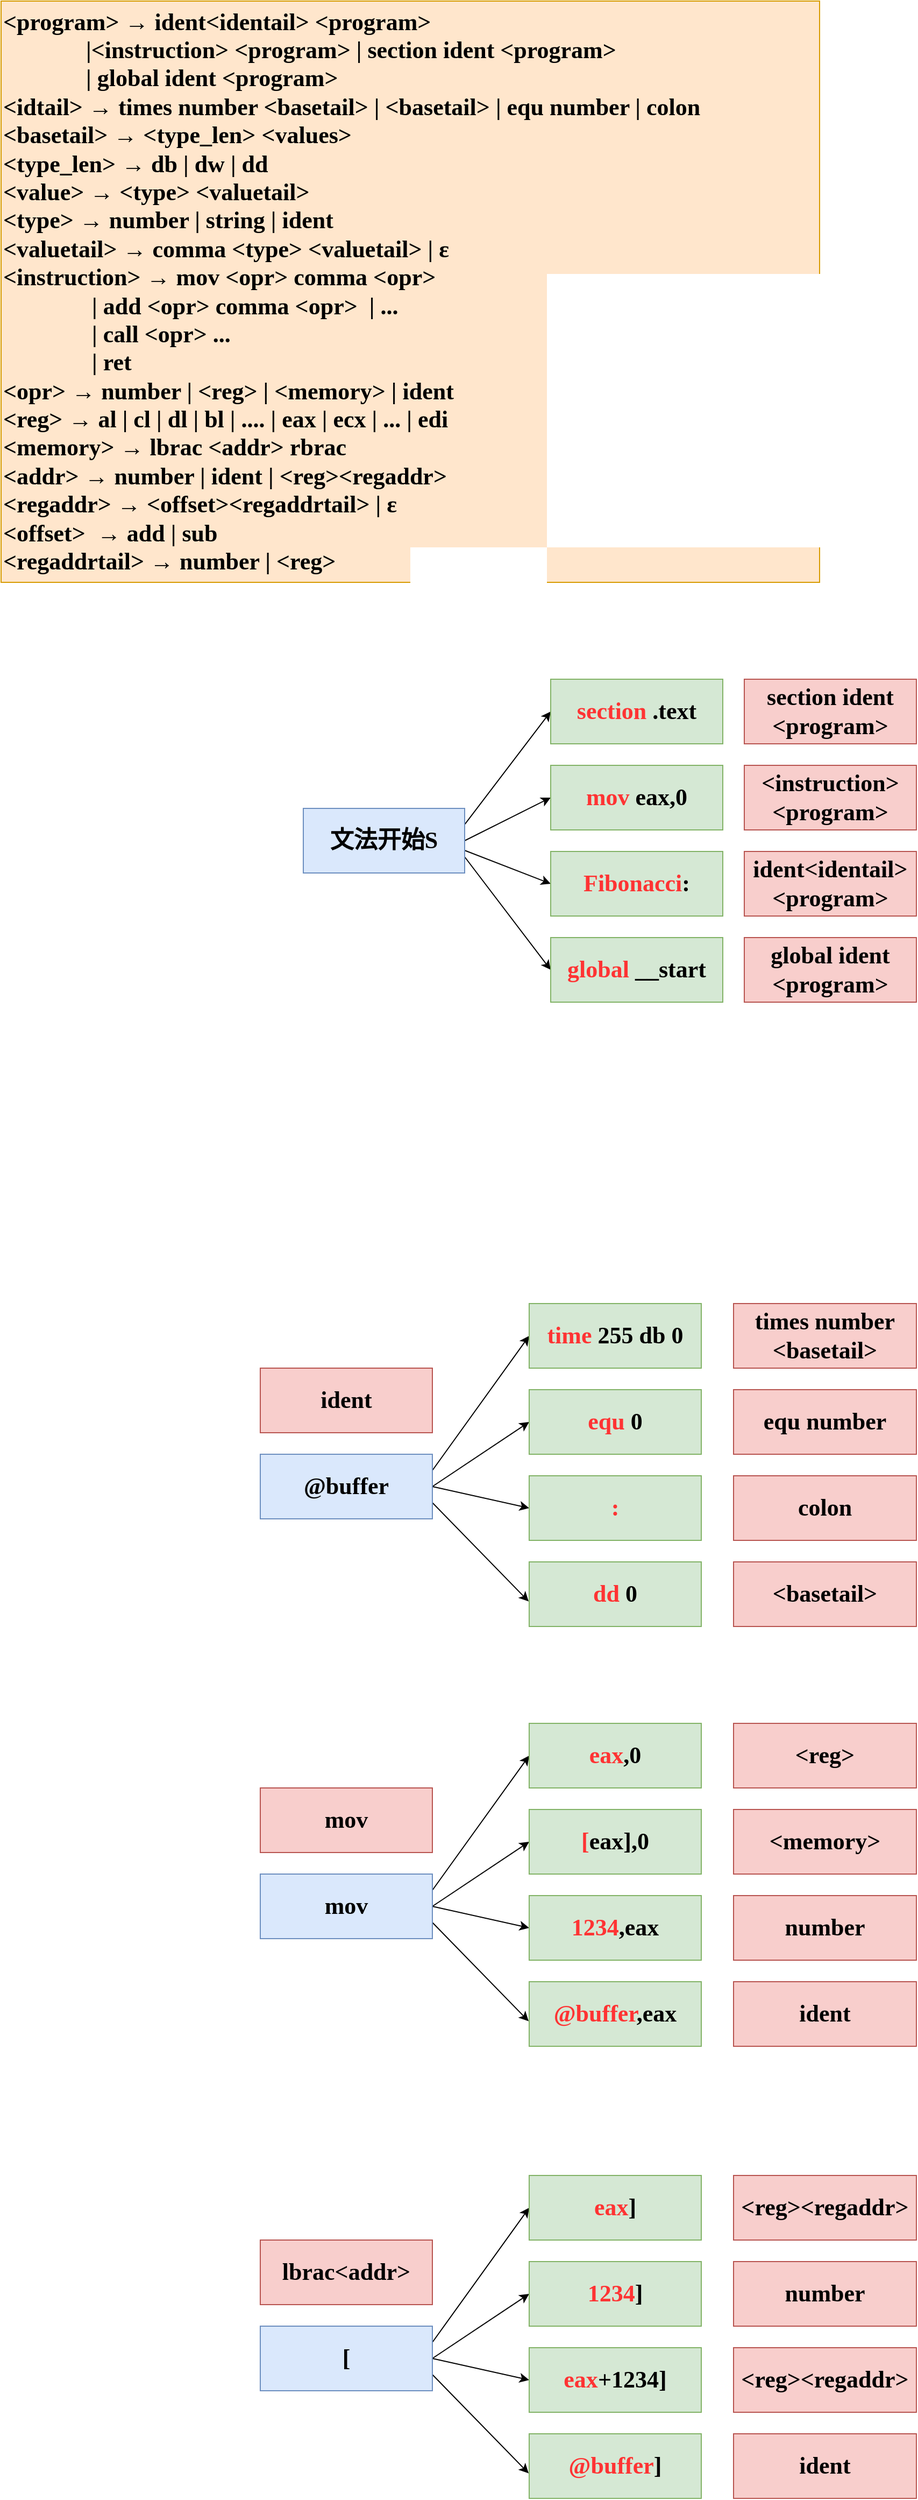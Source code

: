 <mxfile version="14.5.1" type="device"><diagram id="TL9aQc3OKcsxOJfPjj1b" name="第 1 页"><mxGraphModel dx="981" dy="561" grid="1" gridSize="10" guides="1" tooltips="1" connect="1" arrows="1" fold="1" page="1" pageScale="1" pageWidth="827" pageHeight="1169" math="0" shadow="0"><root><mxCell id="0"/><mxCell id="1" parent="0"/><mxCell id="Ci-RWWY1weJKd-kzwg2--1" value="&lt;b&gt;&lt;font face=&quot;Comic Sans MS&quot; style=&quot;font-size: 22px&quot;&gt;&amp;lt;program&amp;gt; → ident&amp;lt;identail&amp;gt; &amp;lt;program&amp;gt;&lt;br&gt;&amp;nbsp; &amp;nbsp; &amp;nbsp; &amp;nbsp; &amp;nbsp; &amp;nbsp; &amp;nbsp; |&amp;lt;instruction&amp;gt; &amp;lt;program&amp;gt; | section ident &amp;lt;program&amp;gt;&lt;br&gt;&amp;nbsp; &amp;nbsp; &amp;nbsp; &amp;nbsp; &amp;nbsp; &amp;nbsp; &amp;nbsp; | global ident &amp;lt;program&amp;gt;&lt;br&gt;&amp;lt;idtail&amp;gt; → times number &amp;lt;basetail&amp;gt; | &amp;lt;basetail&amp;gt; | equ number | colon&lt;br&gt;&amp;lt;basetail&amp;gt; → &amp;lt;type_len&amp;gt; &amp;lt;values&amp;gt;&lt;br&gt;&amp;lt;type_len&amp;gt; → db | dw | dd&lt;br&gt;&amp;lt;value&amp;gt; → &amp;lt;type&amp;gt; &amp;lt;valuetail&amp;gt;&lt;br&gt;&amp;lt;type&amp;gt; → number | string | ident&lt;br&gt;&amp;lt;valuetail&amp;gt; → comma &amp;lt;type&amp;gt; &amp;lt;valuetail&amp;gt; | ε&lt;br&gt;&amp;lt;instruction&amp;gt; → mov &amp;lt;opr&amp;gt; comma &amp;lt;opr&amp;gt;&lt;br&gt;&amp;nbsp; &amp;nbsp; &amp;nbsp; &amp;nbsp; &amp;nbsp; &amp;nbsp; &amp;nbsp; &amp;nbsp;| add &amp;lt;opr&amp;gt; comma &amp;lt;opr&amp;gt;&amp;nbsp;&amp;nbsp;| ...&lt;br&gt;&amp;nbsp; &amp;nbsp; &amp;nbsp; &amp;nbsp; &amp;nbsp; &amp;nbsp; &amp;nbsp; &amp;nbsp;| call &amp;lt;opr&amp;gt; ...&lt;br&gt;&amp;nbsp; &amp;nbsp; &amp;nbsp; &amp;nbsp; &amp;nbsp; &amp;nbsp; &amp;nbsp; &amp;nbsp;| ret&lt;br&gt;&amp;lt;opr&amp;gt; → number | &amp;lt;reg&amp;gt; | &amp;lt;memory&amp;gt; | ident&lt;br&gt;&amp;lt;reg&amp;gt; → al | cl | dl | bl | .... | eax | ecx | ... | edi&lt;br&gt;&amp;lt;memory&amp;gt; → lbrac &amp;lt;addr&amp;gt; rbrac&lt;br&gt;&amp;lt;addr&amp;gt; → number | ident | &amp;lt;reg&amp;gt;&amp;lt;regaddr&amp;gt;&lt;br&gt;&amp;lt;regaddr&amp;gt; → &amp;lt;offset&amp;gt;&amp;lt;regaddrtail&amp;gt; | ε&lt;br&gt;&lt;/font&gt;&lt;/b&gt;&lt;b&gt;&lt;font face=&quot;Comic Sans MS&quot; style=&quot;font-size: 22px&quot;&gt;&amp;lt;offset&amp;gt;&amp;nbsp; → add | sub&lt;/font&gt;&lt;/b&gt;&lt;b&gt;&lt;font face=&quot;Comic Sans MS&quot; style=&quot;font-size: 22px&quot;&gt;&lt;br&gt;&amp;lt;regaddrtail&amp;gt; → number | &amp;lt;reg&amp;gt;&lt;br&gt;&lt;/font&gt;&lt;/b&gt;" style="rounded=0;whiteSpace=wrap;html=1;fillColor=#ffe6cc;strokeColor=#d79b00;align=left;" parent="1" vertex="1"><mxGeometry x="69" y="50" width="761" height="540" as="geometry"/></mxCell><mxCell id="Ixn_7PEPUjuRBQxuDj9j-12" style="rounded=0;orthogonalLoop=1;jettySize=auto;html=1;exitX=1;exitY=0.25;exitDx=0;exitDy=0;entryX=0;entryY=0.5;entryDx=0;entryDy=0;" edge="1" parent="1" source="Ixn_7PEPUjuRBQxuDj9j-2" target="Ixn_7PEPUjuRBQxuDj9j-3"><mxGeometry relative="1" as="geometry"/></mxCell><mxCell id="Ixn_7PEPUjuRBQxuDj9j-13" style="edgeStyle=none;rounded=0;orthogonalLoop=1;jettySize=auto;html=1;exitX=1;exitY=0.5;exitDx=0;exitDy=0;entryX=0;entryY=0.5;entryDx=0;entryDy=0;" edge="1" parent="1" source="Ixn_7PEPUjuRBQxuDj9j-2" target="Ixn_7PEPUjuRBQxuDj9j-5"><mxGeometry relative="1" as="geometry"/></mxCell><mxCell id="Ixn_7PEPUjuRBQxuDj9j-14" style="edgeStyle=none;rounded=0;orthogonalLoop=1;jettySize=auto;html=1;entryX=0;entryY=0.5;entryDx=0;entryDy=0;exitX=1;exitY=0.65;exitDx=0;exitDy=0;exitPerimeter=0;" edge="1" parent="1" source="Ixn_7PEPUjuRBQxuDj9j-2" target="Ixn_7PEPUjuRBQxuDj9j-6"><mxGeometry relative="1" as="geometry"/></mxCell><mxCell id="Ixn_7PEPUjuRBQxuDj9j-15" style="edgeStyle=none;rounded=0;orthogonalLoop=1;jettySize=auto;html=1;exitX=1;exitY=0.75;exitDx=0;exitDy=0;entryX=0;entryY=0.5;entryDx=0;entryDy=0;" edge="1" parent="1" source="Ixn_7PEPUjuRBQxuDj9j-2" target="Ixn_7PEPUjuRBQxuDj9j-7"><mxGeometry relative="1" as="geometry"/></mxCell><mxCell id="Ixn_7PEPUjuRBQxuDj9j-2" value="&lt;b&gt;&lt;font face=&quot;Comic Sans MS&quot; style=&quot;font-size: 22px&quot;&gt;文法开始S&lt;/font&gt;&lt;/b&gt;" style="rounded=0;whiteSpace=wrap;html=1;fillColor=#dae8fc;strokeColor=#6c8ebf;" vertex="1" parent="1"><mxGeometry x="350" y="800" width="150" height="60" as="geometry"/></mxCell><mxCell id="Ixn_7PEPUjuRBQxuDj9j-3" value="&lt;b&gt;&lt;font face=&quot;Comic Sans MS&quot; style=&quot;font-size: 22px&quot;&gt;&lt;font color=&quot;#ff3333&quot;&gt;section&lt;/font&gt; .text&lt;/font&gt;&lt;/b&gt;" style="rounded=0;whiteSpace=wrap;html=1;fillColor=#d5e8d4;strokeColor=#82b366;" vertex="1" parent="1"><mxGeometry x="580" y="680" width="160" height="60" as="geometry"/></mxCell><mxCell id="Ixn_7PEPUjuRBQxuDj9j-5" value="&lt;b&gt;&lt;font face=&quot;Comic Sans MS&quot; style=&quot;font-size: 22px&quot;&gt;&lt;font color=&quot;#ff3333&quot;&gt;mov&lt;/font&gt; eax,0&lt;/font&gt;&lt;/b&gt;" style="rounded=0;whiteSpace=wrap;html=1;fillColor=#d5e8d4;strokeColor=#82b366;" vertex="1" parent="1"><mxGeometry x="580" y="760" width="160" height="60" as="geometry"/></mxCell><mxCell id="Ixn_7PEPUjuRBQxuDj9j-6" value="&lt;b&gt;&lt;font face=&quot;Comic Sans MS&quot; style=&quot;font-size: 22px&quot;&gt;&lt;font color=&quot;#ff3333&quot;&gt;Fibonacci&lt;/font&gt;:&lt;/font&gt;&lt;/b&gt;" style="rounded=0;whiteSpace=wrap;html=1;fillColor=#d5e8d4;strokeColor=#82b366;" vertex="1" parent="1"><mxGeometry x="580" y="840" width="160" height="60" as="geometry"/></mxCell><mxCell id="Ixn_7PEPUjuRBQxuDj9j-7" value="&lt;b&gt;&lt;font face=&quot;Comic Sans MS&quot; style=&quot;font-size: 22px&quot;&gt;&lt;font color=&quot;#ff3333&quot;&gt;global&lt;/font&gt; __start&lt;/font&gt;&lt;/b&gt;" style="rounded=0;whiteSpace=wrap;html=1;fillColor=#d5e8d4;strokeColor=#82b366;" vertex="1" parent="1"><mxGeometry x="580" y="920" width="160" height="60" as="geometry"/></mxCell><mxCell id="Ixn_7PEPUjuRBQxuDj9j-8" value="&lt;b&gt;&lt;font face=&quot;Comic Sans MS&quot; style=&quot;font-size: 22px&quot;&gt;section ident &amp;lt;program&amp;gt;&lt;/font&gt;&lt;/b&gt;" style="rounded=0;whiteSpace=wrap;html=1;fillColor=#f8cecc;strokeColor=#b85450;" vertex="1" parent="1"><mxGeometry x="760" y="680" width="160" height="60" as="geometry"/></mxCell><mxCell id="Ixn_7PEPUjuRBQxuDj9j-9" value="&lt;b&gt;&lt;font face=&quot;Comic Sans MS&quot; style=&quot;font-size: 22px&quot;&gt;ident&amp;lt;identail&amp;gt;&amp;lt;program&amp;gt;&lt;/font&gt;&lt;/b&gt;" style="rounded=0;whiteSpace=wrap;html=1;fillColor=#f8cecc;strokeColor=#b85450;" vertex="1" parent="1"><mxGeometry x="760" y="840" width="160" height="60" as="geometry"/></mxCell><mxCell id="Ixn_7PEPUjuRBQxuDj9j-10" value="&lt;b&gt;&lt;font face=&quot;Comic Sans MS&quot; style=&quot;font-size: 22px&quot;&gt;&amp;lt;instruction&amp;gt; &amp;lt;program&amp;gt;&lt;/font&gt;&lt;/b&gt;" style="rounded=0;whiteSpace=wrap;html=1;fillColor=#f8cecc;strokeColor=#b85450;" vertex="1" parent="1"><mxGeometry x="760" y="760" width="160" height="60" as="geometry"/></mxCell><mxCell id="Ixn_7PEPUjuRBQxuDj9j-11" value="&lt;b&gt;&lt;font face=&quot;Comic Sans MS&quot; style=&quot;font-size: 22px&quot;&gt;global ident &amp;lt;program&amp;gt;&lt;/font&gt;&lt;/b&gt;" style="rounded=0;whiteSpace=wrap;html=1;fillColor=#f8cecc;strokeColor=#b85450;" vertex="1" parent="1"><mxGeometry x="760" y="920" width="160" height="60" as="geometry"/></mxCell><mxCell id="Ixn_7PEPUjuRBQxuDj9j-22" style="edgeStyle=none;rounded=0;orthogonalLoop=1;jettySize=auto;html=1;exitX=1;exitY=0.25;exitDx=0;exitDy=0;entryX=0;entryY=0.5;entryDx=0;entryDy=0;" edge="1" parent="1" source="Ixn_7PEPUjuRBQxuDj9j-16" target="Ixn_7PEPUjuRBQxuDj9j-18"><mxGeometry relative="1" as="geometry"/></mxCell><mxCell id="Ixn_7PEPUjuRBQxuDj9j-23" style="edgeStyle=none;rounded=0;orthogonalLoop=1;jettySize=auto;html=1;entryX=0;entryY=0.5;entryDx=0;entryDy=0;exitX=1;exitY=0.5;exitDx=0;exitDy=0;" edge="1" parent="1" source="Ixn_7PEPUjuRBQxuDj9j-16" target="Ixn_7PEPUjuRBQxuDj9j-19"><mxGeometry relative="1" as="geometry"/></mxCell><mxCell id="Ixn_7PEPUjuRBQxuDj9j-24" style="edgeStyle=none;rounded=0;orthogonalLoop=1;jettySize=auto;html=1;entryX=0;entryY=0.5;entryDx=0;entryDy=0;exitX=1;exitY=0.5;exitDx=0;exitDy=0;" edge="1" parent="1" source="Ixn_7PEPUjuRBQxuDj9j-16" target="Ixn_7PEPUjuRBQxuDj9j-20"><mxGeometry relative="1" as="geometry"/></mxCell><mxCell id="Ixn_7PEPUjuRBQxuDj9j-25" style="edgeStyle=none;rounded=0;orthogonalLoop=1;jettySize=auto;html=1;exitX=1;exitY=0.75;exitDx=0;exitDy=0;entryX=-0.003;entryY=0.612;entryDx=0;entryDy=0;entryPerimeter=0;" edge="1" parent="1" source="Ixn_7PEPUjuRBQxuDj9j-16" target="Ixn_7PEPUjuRBQxuDj9j-21"><mxGeometry relative="1" as="geometry"/></mxCell><mxCell id="Ixn_7PEPUjuRBQxuDj9j-16" value="&lt;b&gt;&lt;font face=&quot;Comic Sans MS&quot; style=&quot;font-size: 22px&quot;&gt;@buffer&lt;/font&gt;&lt;/b&gt;" style="rounded=0;whiteSpace=wrap;html=1;fillColor=#dae8fc;strokeColor=#6c8ebf;" vertex="1" parent="1"><mxGeometry x="310" y="1400" width="160" height="60" as="geometry"/></mxCell><mxCell id="Ixn_7PEPUjuRBQxuDj9j-17" value="&lt;font face=&quot;Comic Sans MS&quot;&gt;&lt;span style=&quot;font-size: 22px&quot;&gt;&lt;b&gt;ident&lt;/b&gt;&lt;/span&gt;&lt;/font&gt;" style="rounded=0;whiteSpace=wrap;html=1;fillColor=#f8cecc;strokeColor=#b85450;" vertex="1" parent="1"><mxGeometry x="310" y="1320" width="160" height="60" as="geometry"/></mxCell><mxCell id="Ixn_7PEPUjuRBQxuDj9j-18" value="&lt;font face=&quot;Comic Sans MS&quot;&gt;&lt;span style=&quot;font-size: 22px&quot;&gt;&lt;b&gt;&lt;font color=&quot;#ff3333&quot;&gt;time &lt;/font&gt;255 db 0&lt;/b&gt;&lt;/span&gt;&lt;/font&gt;" style="rounded=0;whiteSpace=wrap;html=1;fillColor=#d5e8d4;strokeColor=#82b366;" vertex="1" parent="1"><mxGeometry x="560" y="1260" width="160" height="60" as="geometry"/></mxCell><mxCell id="Ixn_7PEPUjuRBQxuDj9j-19" value="&lt;font face=&quot;Comic Sans MS&quot;&gt;&lt;span style=&quot;font-size: 22px&quot;&gt;&lt;b&gt;&lt;font color=&quot;#ff3333&quot;&gt;equ &lt;/font&gt;0&lt;/b&gt;&lt;/span&gt;&lt;/font&gt;" style="rounded=0;whiteSpace=wrap;html=1;fillColor=#d5e8d4;strokeColor=#82b366;" vertex="1" parent="1"><mxGeometry x="560" y="1340" width="160" height="60" as="geometry"/></mxCell><mxCell id="Ixn_7PEPUjuRBQxuDj9j-20" value="&lt;font color=&quot;#ff3333&quot; face=&quot;Comic Sans MS&quot;&gt;&lt;span style=&quot;font-size: 22px&quot;&gt;&lt;b&gt;:&lt;/b&gt;&lt;/span&gt;&lt;/font&gt;" style="rounded=0;whiteSpace=wrap;html=1;fillColor=#d5e8d4;strokeColor=#82b366;" vertex="1" parent="1"><mxGeometry x="560" y="1420" width="160" height="60" as="geometry"/></mxCell><mxCell id="Ixn_7PEPUjuRBQxuDj9j-21" value="&lt;font face=&quot;Comic Sans MS&quot;&gt;&lt;span style=&quot;font-size: 22px&quot;&gt;&lt;b&gt;&lt;font color=&quot;#ff3333&quot;&gt;dd &lt;/font&gt;0&lt;/b&gt;&lt;/span&gt;&lt;/font&gt;" style="rounded=0;whiteSpace=wrap;html=1;fillColor=#d5e8d4;strokeColor=#82b366;" vertex="1" parent="1"><mxGeometry x="560" y="1500" width="160" height="60" as="geometry"/></mxCell><mxCell id="Ixn_7PEPUjuRBQxuDj9j-26" value="&lt;b&gt;&lt;font face=&quot;Comic Sans MS&quot; style=&quot;font-size: 22px&quot;&gt;times number &amp;lt;basetail&amp;gt;&lt;/font&gt;&lt;/b&gt;" style="rounded=0;whiteSpace=wrap;html=1;fillColor=#f8cecc;strokeColor=#b85450;" vertex="1" parent="1"><mxGeometry x="750" y="1260" width="170" height="60" as="geometry"/></mxCell><mxCell id="Ixn_7PEPUjuRBQxuDj9j-27" value="&lt;b&gt;&lt;font face=&quot;Comic Sans MS&quot; style=&quot;font-size: 22px&quot;&gt;equ number&lt;/font&gt;&lt;/b&gt;" style="rounded=0;whiteSpace=wrap;html=1;fillColor=#f8cecc;strokeColor=#b85450;" vertex="1" parent="1"><mxGeometry x="750" y="1340" width="170" height="60" as="geometry"/></mxCell><mxCell id="Ixn_7PEPUjuRBQxuDj9j-28" value="&lt;b&gt;&lt;font face=&quot;Comic Sans MS&quot; style=&quot;font-size: 22px&quot;&gt;colon&lt;/font&gt;&lt;/b&gt;" style="rounded=0;whiteSpace=wrap;html=1;fillColor=#f8cecc;strokeColor=#b85450;" vertex="1" parent="1"><mxGeometry x="750" y="1420" width="170" height="60" as="geometry"/></mxCell><mxCell id="Ixn_7PEPUjuRBQxuDj9j-29" value="&lt;b&gt;&lt;font face=&quot;Comic Sans MS&quot; style=&quot;font-size: 22px&quot;&gt;&amp;lt;basetail&amp;gt;&lt;/font&gt;&lt;/b&gt;" style="rounded=0;whiteSpace=wrap;html=1;fillColor=#f8cecc;strokeColor=#b85450;" vertex="1" parent="1"><mxGeometry x="750" y="1500" width="170" height="60" as="geometry"/></mxCell><mxCell id="Ixn_7PEPUjuRBQxuDj9j-30" style="edgeStyle=none;rounded=0;orthogonalLoop=1;jettySize=auto;html=1;exitX=1;exitY=0.25;exitDx=0;exitDy=0;entryX=0;entryY=0.5;entryDx=0;entryDy=0;" edge="1" parent="1" source="Ixn_7PEPUjuRBQxuDj9j-34" target="Ixn_7PEPUjuRBQxuDj9j-36"><mxGeometry relative="1" as="geometry"/></mxCell><mxCell id="Ixn_7PEPUjuRBQxuDj9j-31" style="edgeStyle=none;rounded=0;orthogonalLoop=1;jettySize=auto;html=1;entryX=0;entryY=0.5;entryDx=0;entryDy=0;exitX=1;exitY=0.5;exitDx=0;exitDy=0;" edge="1" parent="1" source="Ixn_7PEPUjuRBQxuDj9j-34" target="Ixn_7PEPUjuRBQxuDj9j-37"><mxGeometry relative="1" as="geometry"/></mxCell><mxCell id="Ixn_7PEPUjuRBQxuDj9j-32" style="edgeStyle=none;rounded=0;orthogonalLoop=1;jettySize=auto;html=1;entryX=0;entryY=0.5;entryDx=0;entryDy=0;exitX=1;exitY=0.5;exitDx=0;exitDy=0;" edge="1" parent="1" source="Ixn_7PEPUjuRBQxuDj9j-34" target="Ixn_7PEPUjuRBQxuDj9j-38"><mxGeometry relative="1" as="geometry"/></mxCell><mxCell id="Ixn_7PEPUjuRBQxuDj9j-33" style="edgeStyle=none;rounded=0;orthogonalLoop=1;jettySize=auto;html=1;exitX=1;exitY=0.75;exitDx=0;exitDy=0;entryX=-0.003;entryY=0.612;entryDx=0;entryDy=0;entryPerimeter=0;" edge="1" parent="1" source="Ixn_7PEPUjuRBQxuDj9j-34" target="Ixn_7PEPUjuRBQxuDj9j-39"><mxGeometry relative="1" as="geometry"/></mxCell><mxCell id="Ixn_7PEPUjuRBQxuDj9j-34" value="&lt;b&gt;&lt;font face=&quot;Comic Sans MS&quot; style=&quot;font-size: 22px&quot;&gt;mov&lt;/font&gt;&lt;/b&gt;" style="rounded=0;whiteSpace=wrap;html=1;fillColor=#dae8fc;strokeColor=#6c8ebf;" vertex="1" parent="1"><mxGeometry x="310" y="1790" width="160" height="60" as="geometry"/></mxCell><mxCell id="Ixn_7PEPUjuRBQxuDj9j-35" value="&lt;font face=&quot;Comic Sans MS&quot;&gt;&lt;span style=&quot;font-size: 22px&quot;&gt;&lt;b&gt;mov&lt;/b&gt;&lt;/span&gt;&lt;/font&gt;" style="rounded=0;whiteSpace=wrap;html=1;fillColor=#f8cecc;strokeColor=#b85450;" vertex="1" parent="1"><mxGeometry x="310" y="1710" width="160" height="60" as="geometry"/></mxCell><mxCell id="Ixn_7PEPUjuRBQxuDj9j-36" value="&lt;font face=&quot;Comic Sans MS&quot;&gt;&lt;span style=&quot;font-size: 22px&quot;&gt;&lt;b&gt;&lt;font color=&quot;#ff3333&quot;&gt;eax&lt;/font&gt;,0&lt;/b&gt;&lt;/span&gt;&lt;/font&gt;" style="rounded=0;whiteSpace=wrap;html=1;fillColor=#d5e8d4;strokeColor=#82b366;" vertex="1" parent="1"><mxGeometry x="560" y="1650" width="160" height="60" as="geometry"/></mxCell><mxCell id="Ixn_7PEPUjuRBQxuDj9j-37" value="&lt;font face=&quot;Comic Sans MS&quot;&gt;&lt;span style=&quot;font-size: 22px&quot;&gt;&lt;b&gt;&lt;font color=&quot;#ff3333&quot;&gt;[&lt;/font&gt;eax],0&lt;/b&gt;&lt;/span&gt;&lt;/font&gt;" style="rounded=0;whiteSpace=wrap;html=1;fillColor=#d5e8d4;strokeColor=#82b366;" vertex="1" parent="1"><mxGeometry x="560" y="1730" width="160" height="60" as="geometry"/></mxCell><mxCell id="Ixn_7PEPUjuRBQxuDj9j-38" value="&lt;font face=&quot;Comic Sans MS&quot;&gt;&lt;span style=&quot;font-size: 22px&quot;&gt;&lt;b&gt;&lt;font color=&quot;#ff3333&quot;&gt;1234&lt;/font&gt;,eax&lt;/b&gt;&lt;/span&gt;&lt;/font&gt;" style="rounded=0;whiteSpace=wrap;html=1;fillColor=#d5e8d4;strokeColor=#82b366;" vertex="1" parent="1"><mxGeometry x="560" y="1810" width="160" height="60" as="geometry"/></mxCell><mxCell id="Ixn_7PEPUjuRBQxuDj9j-39" value="&lt;font face=&quot;Comic Sans MS&quot;&gt;&lt;span style=&quot;font-size: 22px&quot;&gt;&lt;b&gt;&lt;font color=&quot;#ff3333&quot;&gt;@buffer&lt;/font&gt;,eax&lt;/b&gt;&lt;/span&gt;&lt;/font&gt;" style="rounded=0;whiteSpace=wrap;html=1;fillColor=#d5e8d4;strokeColor=#82b366;" vertex="1" parent="1"><mxGeometry x="560" y="1890" width="160" height="60" as="geometry"/></mxCell><mxCell id="Ixn_7PEPUjuRBQxuDj9j-40" value="&lt;b&gt;&lt;font face=&quot;Comic Sans MS&quot; style=&quot;font-size: 22px&quot;&gt;&amp;lt;reg&amp;gt;&lt;/font&gt;&lt;/b&gt;" style="rounded=0;whiteSpace=wrap;html=1;fillColor=#f8cecc;strokeColor=#b85450;" vertex="1" parent="1"><mxGeometry x="750" y="1650" width="170" height="60" as="geometry"/></mxCell><mxCell id="Ixn_7PEPUjuRBQxuDj9j-41" value="&lt;b&gt;&lt;font face=&quot;Comic Sans MS&quot; style=&quot;font-size: 22px&quot;&gt;&amp;lt;memory&amp;gt;&lt;/font&gt;&lt;/b&gt;" style="rounded=0;whiteSpace=wrap;html=1;fillColor=#f8cecc;strokeColor=#b85450;" vertex="1" parent="1"><mxGeometry x="750" y="1730" width="170" height="60" as="geometry"/></mxCell><mxCell id="Ixn_7PEPUjuRBQxuDj9j-42" value="&lt;font face=&quot;Comic Sans MS&quot;&gt;&lt;span style=&quot;font-size: 22px&quot;&gt;&lt;b&gt;number&lt;/b&gt;&lt;/span&gt;&lt;/font&gt;" style="rounded=0;whiteSpace=wrap;html=1;fillColor=#f8cecc;strokeColor=#b85450;" vertex="1" parent="1"><mxGeometry x="750" y="1810" width="170" height="60" as="geometry"/></mxCell><mxCell id="Ixn_7PEPUjuRBQxuDj9j-43" value="&lt;b&gt;&lt;font face=&quot;Comic Sans MS&quot; style=&quot;font-size: 22px&quot;&gt;ident&lt;/font&gt;&lt;/b&gt;" style="rounded=0;whiteSpace=wrap;html=1;fillColor=#f8cecc;strokeColor=#b85450;" vertex="1" parent="1"><mxGeometry x="750" y="1890" width="170" height="60" as="geometry"/></mxCell><mxCell id="Ixn_7PEPUjuRBQxuDj9j-45" style="edgeStyle=none;rounded=0;orthogonalLoop=1;jettySize=auto;html=1;exitX=1;exitY=0.25;exitDx=0;exitDy=0;entryX=0;entryY=0.5;entryDx=0;entryDy=0;" edge="1" parent="1" source="Ixn_7PEPUjuRBQxuDj9j-49" target="Ixn_7PEPUjuRBQxuDj9j-51"><mxGeometry relative="1" as="geometry"/></mxCell><mxCell id="Ixn_7PEPUjuRBQxuDj9j-46" style="edgeStyle=none;rounded=0;orthogonalLoop=1;jettySize=auto;html=1;entryX=0;entryY=0.5;entryDx=0;entryDy=0;exitX=1;exitY=0.5;exitDx=0;exitDy=0;" edge="1" parent="1" source="Ixn_7PEPUjuRBQxuDj9j-49" target="Ixn_7PEPUjuRBQxuDj9j-52"><mxGeometry relative="1" as="geometry"/></mxCell><mxCell id="Ixn_7PEPUjuRBQxuDj9j-47" style="edgeStyle=none;rounded=0;orthogonalLoop=1;jettySize=auto;html=1;entryX=0;entryY=0.5;entryDx=0;entryDy=0;exitX=1;exitY=0.5;exitDx=0;exitDy=0;" edge="1" parent="1" source="Ixn_7PEPUjuRBQxuDj9j-49" target="Ixn_7PEPUjuRBQxuDj9j-53"><mxGeometry relative="1" as="geometry"/></mxCell><mxCell id="Ixn_7PEPUjuRBQxuDj9j-48" style="edgeStyle=none;rounded=0;orthogonalLoop=1;jettySize=auto;html=1;exitX=1;exitY=0.75;exitDx=0;exitDy=0;entryX=-0.003;entryY=0.612;entryDx=0;entryDy=0;entryPerimeter=0;" edge="1" parent="1" source="Ixn_7PEPUjuRBQxuDj9j-49" target="Ixn_7PEPUjuRBQxuDj9j-54"><mxGeometry relative="1" as="geometry"/></mxCell><mxCell id="Ixn_7PEPUjuRBQxuDj9j-49" value="&lt;font face=&quot;Comic Sans MS&quot;&gt;&lt;span style=&quot;font-size: 22px&quot;&gt;&lt;b&gt;[&lt;/b&gt;&lt;/span&gt;&lt;/font&gt;" style="rounded=0;whiteSpace=wrap;html=1;fillColor=#dae8fc;strokeColor=#6c8ebf;" vertex="1" parent="1"><mxGeometry x="310" y="2210" width="160" height="60" as="geometry"/></mxCell><mxCell id="Ixn_7PEPUjuRBQxuDj9j-50" value="&lt;font face=&quot;Comic Sans MS&quot;&gt;&lt;span style=&quot;font-size: 22px&quot;&gt;&lt;b&gt;lbrac&amp;lt;addr&amp;gt;&lt;/b&gt;&lt;/span&gt;&lt;/font&gt;" style="rounded=0;whiteSpace=wrap;html=1;fillColor=#f8cecc;strokeColor=#b85450;" vertex="1" parent="1"><mxGeometry x="310" y="2130" width="160" height="60" as="geometry"/></mxCell><mxCell id="Ixn_7PEPUjuRBQxuDj9j-51" value="&lt;font face=&quot;Comic Sans MS&quot;&gt;&lt;span style=&quot;font-size: 22px&quot;&gt;&lt;b&gt;&lt;font color=&quot;#ff3333&quot;&gt;eax&lt;/font&gt;]&lt;/b&gt;&lt;/span&gt;&lt;/font&gt;" style="rounded=0;whiteSpace=wrap;html=1;fillColor=#d5e8d4;strokeColor=#82b366;" vertex="1" parent="1"><mxGeometry x="560" y="2070" width="160" height="60" as="geometry"/></mxCell><mxCell id="Ixn_7PEPUjuRBQxuDj9j-52" value="&lt;font face=&quot;Comic Sans MS&quot;&gt;&lt;span style=&quot;font-size: 22px&quot;&gt;&lt;b&gt;&lt;font color=&quot;#ff3333&quot;&gt;1234&lt;/font&gt;]&lt;/b&gt;&lt;/span&gt;&lt;/font&gt;" style="rounded=0;whiteSpace=wrap;html=1;fillColor=#d5e8d4;strokeColor=#82b366;" vertex="1" parent="1"><mxGeometry x="560" y="2150" width="160" height="60" as="geometry"/></mxCell><mxCell id="Ixn_7PEPUjuRBQxuDj9j-53" value="&lt;font face=&quot;Comic Sans MS&quot;&gt;&lt;span style=&quot;font-size: 22px&quot;&gt;&lt;b&gt;&lt;font color=&quot;#ff3333&quot;&gt;eax&lt;/font&gt;+1234]&lt;/b&gt;&lt;/span&gt;&lt;/font&gt;" style="rounded=0;whiteSpace=wrap;html=1;fillColor=#d5e8d4;strokeColor=#82b366;" vertex="1" parent="1"><mxGeometry x="560" y="2230" width="160" height="60" as="geometry"/></mxCell><mxCell id="Ixn_7PEPUjuRBQxuDj9j-54" value="&lt;font face=&quot;Comic Sans MS&quot;&gt;&lt;span style=&quot;font-size: 22px&quot;&gt;&lt;b&gt;&lt;font color=&quot;#ff3333&quot;&gt;@buffer&lt;/font&gt;]&lt;/b&gt;&lt;/span&gt;&lt;/font&gt;" style="rounded=0;whiteSpace=wrap;html=1;fillColor=#d5e8d4;strokeColor=#82b366;" vertex="1" parent="1"><mxGeometry x="560" y="2310" width="160" height="60" as="geometry"/></mxCell><mxCell id="Ixn_7PEPUjuRBQxuDj9j-55" value="&lt;b&gt;&lt;font face=&quot;Comic Sans MS&quot; style=&quot;font-size: 22px&quot;&gt;&amp;lt;reg&amp;gt;&amp;lt;regaddr&amp;gt;&lt;/font&gt;&lt;/b&gt;" style="rounded=0;whiteSpace=wrap;html=1;fillColor=#f8cecc;strokeColor=#b85450;" vertex="1" parent="1"><mxGeometry x="750" y="2070" width="170" height="60" as="geometry"/></mxCell><mxCell id="Ixn_7PEPUjuRBQxuDj9j-56" value="&lt;font face=&quot;Comic Sans MS&quot;&gt;&lt;span style=&quot;font-size: 22px&quot;&gt;&lt;b&gt;number&lt;/b&gt;&lt;/span&gt;&lt;/font&gt;" style="rounded=0;whiteSpace=wrap;html=1;fillColor=#f8cecc;strokeColor=#b85450;" vertex="1" parent="1"><mxGeometry x="750" y="2150" width="170" height="60" as="geometry"/></mxCell><mxCell id="Ixn_7PEPUjuRBQxuDj9j-57" value="&lt;font face=&quot;Comic Sans MS&quot;&gt;&lt;span style=&quot;font-size: 22px&quot;&gt;&lt;b&gt;&amp;lt;reg&amp;gt;&amp;lt;regaddr&amp;gt;&lt;/b&gt;&lt;/span&gt;&lt;/font&gt;" style="rounded=0;whiteSpace=wrap;html=1;fillColor=#f8cecc;strokeColor=#b85450;" vertex="1" parent="1"><mxGeometry x="750" y="2230" width="170" height="60" as="geometry"/></mxCell><mxCell id="Ixn_7PEPUjuRBQxuDj9j-58" value="&lt;b&gt;&lt;font face=&quot;Comic Sans MS&quot; style=&quot;font-size: 22px&quot;&gt;ident&lt;/font&gt;&lt;/b&gt;" style="rounded=0;whiteSpace=wrap;html=1;fillColor=#f8cecc;strokeColor=#b85450;" vertex="1" parent="1"><mxGeometry x="750" y="2310" width="170" height="60" as="geometry"/></mxCell></root></mxGraphModel></diagram></mxfile>